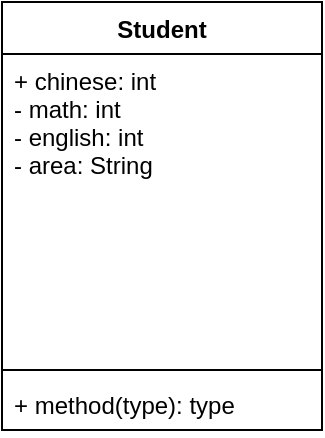 <mxfile version="20.0.1" type="github" pages="2">
  <diagram id="C5RBs43oDa-KdzZeNtuy" name="Page-1">
    <mxGraphModel dx="868" dy="460" grid="1" gridSize="10" guides="1" tooltips="1" connect="1" arrows="1" fold="1" page="1" pageScale="1" pageWidth="3300" pageHeight="4681" math="0" shadow="0">
      <root>
        <mxCell id="WIyWlLk6GJQsqaUBKTNV-0" />
        <mxCell id="WIyWlLk6GJQsqaUBKTNV-1" parent="WIyWlLk6GJQsqaUBKTNV-0" />
        <mxCell id="TNv8WbWRxR-QjaQUEuuB-0" value="Student" style="swimlane;fontStyle=1;align=center;verticalAlign=top;childLayout=stackLayout;horizontal=1;startSize=26;horizontalStack=0;resizeParent=1;resizeParentMax=0;resizeLast=0;collapsible=1;marginBottom=0;" vertex="1" parent="WIyWlLk6GJQsqaUBKTNV-1">
          <mxGeometry x="340" y="30" width="160" height="214" as="geometry" />
        </mxCell>
        <mxCell id="TNv8WbWRxR-QjaQUEuuB-1" value="+ chinese: int&#xa;- math: int&#xa;- english: int&#xa;- area: String" style="text;strokeColor=none;fillColor=none;align=left;verticalAlign=top;spacingLeft=4;spacingRight=4;overflow=hidden;rotatable=0;points=[[0,0.5],[1,0.5]];portConstraint=eastwest;" vertex="1" parent="TNv8WbWRxR-QjaQUEuuB-0">
          <mxGeometry y="26" width="160" height="154" as="geometry" />
        </mxCell>
        <mxCell id="TNv8WbWRxR-QjaQUEuuB-2" value="" style="line;strokeWidth=1;fillColor=none;align=left;verticalAlign=middle;spacingTop=-1;spacingLeft=3;spacingRight=3;rotatable=0;labelPosition=right;points=[];portConstraint=eastwest;" vertex="1" parent="TNv8WbWRxR-QjaQUEuuB-0">
          <mxGeometry y="180" width="160" height="8" as="geometry" />
        </mxCell>
        <mxCell id="TNv8WbWRxR-QjaQUEuuB-3" value="+ method(type): type" style="text;strokeColor=none;fillColor=none;align=left;verticalAlign=top;spacingLeft=4;spacingRight=4;overflow=hidden;rotatable=0;points=[[0,0.5],[1,0.5]];portConstraint=eastwest;" vertex="1" parent="TNv8WbWRxR-QjaQUEuuB-0">
          <mxGeometry y="188" width="160" height="26" as="geometry" />
        </mxCell>
      </root>
    </mxGraphModel>
  </diagram>
  <diagram id="9ToNHfhWkwiOBQDuah7A" name="Page-2">
    <mxGraphModel dx="868" dy="460" grid="1" gridSize="10" guides="1" tooltips="1" connect="1" arrows="1" fold="1" page="1" pageScale="1" pageWidth="827" pageHeight="1169" math="0" shadow="0">
      <root>
        <mxCell id="0" />
        <mxCell id="1" parent="0" />
      </root>
    </mxGraphModel>
  </diagram>
</mxfile>
